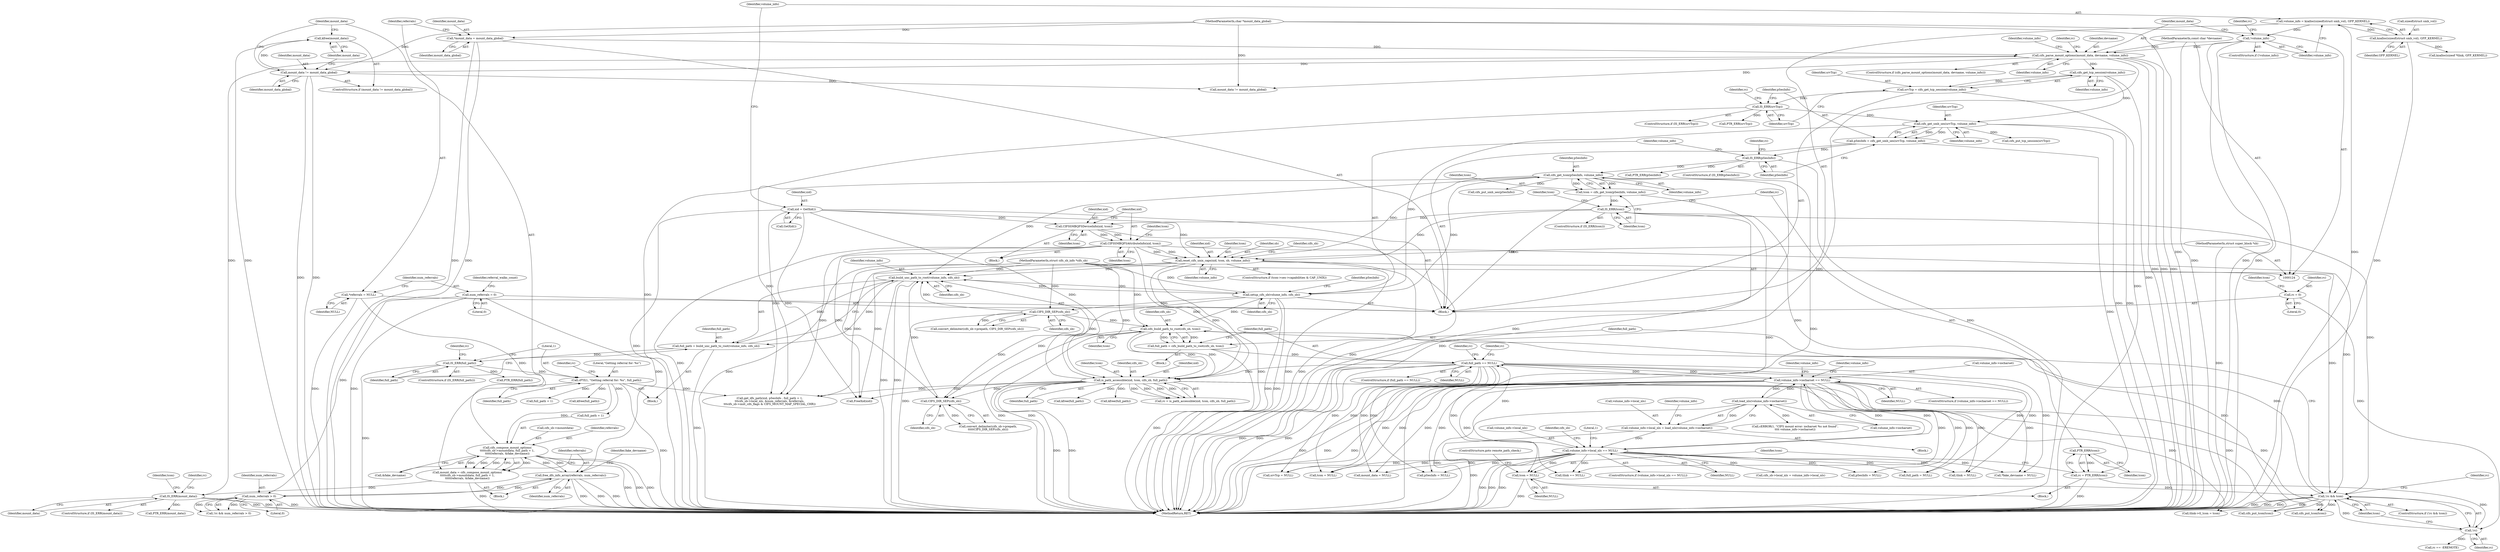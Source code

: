 digraph "0_linux_70945643722ffeac779d2529a348f99567fa5c33@API" {
"1000605" [label="(Call,kfree(mount_data))"];
"1000602" [label="(Call,mount_data != mount_data_global)"];
"1000192" [label="(Call,cifs_parse_mount_options(mount_data, devname, volume_info))"];
"1000138" [label="(Call,*mount_data = mount_data_global)"];
"1000127" [label="(MethodParameterIn,char *mount_data_global)"];
"1000627" [label="(Call,IS_ERR(mount_data))"];
"1000607" [label="(Call,mount_data = cifs_compose_mount_options(\n\t\t\t\t\tcifs_sb->mountdata, full_path + 1,\n\t\t\t\t\treferrals, &fake_devname))"];
"1000609" [label="(Call,cifs_compose_mount_options(\n\t\t\t\t\tcifs_sb->mountdata, full_path + 1,\n\t\t\t\t\treferrals, &fake_devname))"];
"1000565" [label="(Call,cFYI(1, \"Getting referral for: %s\", full_path))"];
"1000557" [label="(Call,IS_ERR(full_path))"];
"1000551" [label="(Call,full_path = build_unc_path_to_root(volume_info, cifs_sb))"];
"1000553" [label="(Call,build_unc_path_to_root(volume_info, cifs_sb))"];
"1000375" [label="(Call,reset_cifs_unix_caps(xid, tcon, sb, volume_info))"];
"1000364" [label="(Call,CIFSSMBQFSAttributeInfo(xid, tcon))"];
"1000361" [label="(Call,CIFSSMBQFSDeviceInfo(xid, tcon))"];
"1000173" [label="(Call,xid = GetXid())"];
"1000344" [label="(Call,IS_ERR(tcon))"];
"1000338" [label="(Call,tcon = cifs_get_tcon(pSesInfo, volume_info))"];
"1000340" [label="(Call,cifs_get_tcon(pSesInfo, volume_info))"];
"1000302" [label="(Call,IS_ERR(pSesInfo))"];
"1000296" [label="(Call,pSesInfo = cifs_get_smb_ses(srvTcp, volume_info))"];
"1000298" [label="(Call,cifs_get_smb_ses(srvTcp, volume_info))"];
"1000288" [label="(Call,IS_ERR(srvTcp))"];
"1000283" [label="(Call,srvTcp = cifs_get_tcp_session(volume_info))"];
"1000285" [label="(Call,cifs_get_tcp_session(volume_info))"];
"1000313" [label="(Call,setup_cifs_sb(volume_info, cifs_sb))"];
"1000126" [label="(MethodParameterIn,struct cifs_sb_info *cifs_sb)"];
"1000125" [label="(MethodParameterIn,struct super_block *sb)"];
"1000549" [label="(Call,CIFS_DIR_SEP(cifs_sb))"];
"1000501" [label="(Call,is_path_accessible(xid, tcon, cifs_sb, full_path))"];
"1000486" [label="(Call,cifs_build_path_to_root(cifs_sb, tcon))"];
"1000398" [label="(Call,CIFS_DIR_SEP(cifs_sb))"];
"1000479" [label="(Call,!rc && tcon)"];
"1000480" [label="(Call,!rc)"];
"1000347" [label="(Call,rc = PTR_ERR(tcon))"];
"1000349" [label="(Call,PTR_ERR(tcon))"];
"1000155" [label="(Call,rc = 0)"];
"1000351" [label="(Call,tcon = NULL)"];
"1000259" [label="(Call,volume_info->local_nls == NULL)"];
"1000250" [label="(Call,volume_info->local_nls = load_nls(volume_info->iocharset))"];
"1000254" [label="(Call,load_nls(volume_info->iocharset))"];
"1000237" [label="(Call,volume_info->iocharset == NULL)"];
"1000490" [label="(Call,full_path == NULL)"];
"1000484" [label="(Call,full_path = cifs_build_path_to_root(cifs_sb, tcon))"];
"1000143" [label="(Call,*referrals = NULL)"];
"1000619" [label="(Call,free_dfs_info_array(referrals, num_referrals))"];
"1000147" [label="(Call,num_referrals = 0)"];
"1000593" [label="(Call,num_referrals > 0)"];
"1000128" [label="(MethodParameterIn,const char *devname)"];
"1000183" [label="(Call,!volume_info)"];
"1000176" [label="(Call,volume_info = kzalloc(sizeof(struct smb_vol), GFP_KERNEL))"];
"1000178" [label="(Call,kzalloc(sizeof(struct smb_vol), GFP_KERNEL))"];
"1000379" [label="(Identifier,volume_info)"];
"1000309" [label="(Call,pSesInfo = NULL)"];
"1000360" [label="(Block,)"];
"1000249" [label="(Block,)"];
"1000339" [label="(Identifier,tcon)"];
"1000145" [label="(Identifier,NULL)"];
"1000567" [label="(Literal,\"Getting referral for: %s\")"];
"1000752" [label="(Call,cifs_put_tcp_session(srvTcp))"];
"1000516" [label="(Call,kfree(full_path))"];
"1000660" [label="(Call,kzalloc(sizeof *tlink, GFP_KERNEL))"];
"1000376" [label="(Identifier,xid)"];
"1000486" [label="(Call,cifs_build_path_to_root(cifs_sb, tcon))"];
"1000193" [label="(Identifier,mount_data)"];
"1000617" [label="(Call,&fake_devname)"];
"1000183" [label="(Call,!volume_info)"];
"1000604" [label="(Identifier,mount_data_global)"];
"1000682" [label="(Call,tlink->tl_tcon = tcon)"];
"1000598" [label="(Call,*fake_devname = NULL)"];
"1000285" [label="(Call,cifs_get_tcp_session(volume_info))"];
"1000287" [label="(ControlStructure,if (IS_ERR(srvTcp)))"];
"1000666" [label="(Call,tlink == NULL)"];
"1000265" [label="(Call,cERROR(1, \"CIFS mount error: iocharset %s not found\",\n\t\t\t\t volume_info->iocharset))"];
"1000170" [label="(Call,tlink = NULL)"];
"1000640" [label="(Call,cifs_put_tcon(tcon))"];
"1000258" [label="(ControlStructure,if (volume_info->local_nls == NULL))"];
"1000364" [label="(Call,CIFSSMBQFSAttributeInfo(xid, tcon))"];
"1000346" [label="(Block,)"];
"1000181" [label="(Identifier,GFP_KERNEL)"];
"1000595" [label="(Literal,0)"];
"1000594" [label="(Identifier,num_referrals)"];
"1000194" [label="(Identifier,devname)"];
"1000159" [label="(Identifier,tcon)"];
"1000343" [label="(ControlStructure,if (IS_ERR(tcon)))"];
"1000255" [label="(Call,volume_info->iocharset)"];
"1000263" [label="(Identifier,NULL)"];
"1000276" [label="(Call,cifs_sb->local_nls = volume_info->local_nls)"];
"1000362" [label="(Identifier,xid)"];
"1000254" [label="(Call,load_nls(volume_info->iocharset))"];
"1000158" [label="(Call,tcon = NULL)"];
"1000341" [label="(Identifier,pSesInfo)"];
"1000574" [label="(Call,full_path + 1)"];
"1000351" [label="(Call,tcon = NULL)"];
"1000500" [label="(Identifier,rc)"];
"1000628" [label="(Identifier,mount_data)"];
"1000488" [label="(Identifier,tcon)"];
"1000251" [label="(Call,volume_info->local_nls)"];
"1000179" [label="(Call,sizeof(struct smb_vol))"];
"1000260" [label="(Call,volume_info->local_nls)"];
"1000571" [label="(Call,get_dfs_path(xid, pSesInfo , full_path + 1,\n\t\t\tcifs_sb->local_nls, &num_referrals, &referrals,\n\t\t\tcifs_sb->mnt_cifs_flags & CIFS_MOUNT_MAP_SPECIAL_CHR))"];
"1000139" [label="(Identifier,mount_data)"];
"1000759" [label="(Call,FreeXid(xid))"];
"1000499" [label="(Call,rc = is_path_accessible(xid, tcon, cifs_sb, full_path))"];
"1000602" [label="(Call,mount_data != mount_data_global)"];
"1000483" [label="(Block,)"];
"1000505" [label="(Identifier,full_path)"];
"1000551" [label="(Call,full_path = build_unc_path_to_root(volume_info, cifs_sb))"];
"1000596" [label="(Block,)"];
"1000609" [label="(Call,cifs_compose_mount_options(\n\t\t\t\t\tcifs_sb->mountdata, full_path + 1,\n\t\t\t\t\treferrals, &fake_devname))"];
"1000347" [label="(Call,rc = PTR_ERR(tcon))"];
"1000554" [label="(Identifier,volume_info)"];
"1000283" [label="(Call,srvTcp = cifs_get_tcp_session(volume_info))"];
"1000192" [label="(Call,cifs_parse_mount_options(mount_data, devname, volume_info))"];
"1000503" [label="(Identifier,tcon)"];
"1000491" [label="(Identifier,full_path)"];
"1000286" [label="(Identifier,volume_info)"];
"1000565" [label="(Call,cFYI(1, \"Getting referral for: %s\", full_path))"];
"1000398" [label="(Call,CIFS_DIR_SEP(cifs_sb))"];
"1000504" [label="(Identifier,cifs_sb)"];
"1000278" [label="(Identifier,cifs_sb)"];
"1000487" [label="(Identifier,cifs_sb)"];
"1000237" [label="(Call,volume_info->iocharset == NULL)"];
"1000352" [label="(Identifier,tcon)"];
"1000526" [label="(Block,)"];
"1000624" [label="(Call,kfree(full_path))"];
"1000315" [label="(Identifier,cifs_sb)"];
"1000296" [label="(Call,pSesInfo = cifs_get_smb_ses(srvTcp, volume_info))"];
"1000284" [label="(Identifier,srvTcp)"];
"1000175" [label="(Call,GetXid())"];
"1000338" [label="(Call,tcon = cifs_get_tcon(pSesInfo, volume_info))"];
"1000164" [label="(Call,srvTcp = NULL)"];
"1000245" [label="(Identifier,volume_info)"];
"1000485" [label="(Identifier,full_path)"];
"1000147" [label="(Call,num_referrals = 0)"];
"1000261" [label="(Identifier,volume_info)"];
"1000297" [label="(Identifier,pSesInfo)"];
"1000292" [label="(Identifier,rc)"];
"1000480" [label="(Call,!rc)"];
"1000557" [label="(Call,IS_ERR(full_path))"];
"1000639" [label="(Identifier,tcon)"];
"1000138" [label="(Call,*mount_data = mount_data_global)"];
"1000502" [label="(Identifier,xid)"];
"1000252" [label="(Identifier,volume_info)"];
"1000626" [label="(ControlStructure,if (IS_ERR(mount_data)))"];
"1000394" [label="(Call,convert_delimiter(cifs_sb->prepath, CIFS_DIR_SEP(cifs_sb)))"];
"1000157" [label="(Literal,0)"];
"1000363" [label="(Identifier,tcon)"];
"1000349" [label="(Call,PTR_ERR(tcon))"];
"1000632" [label="(Call,PTR_ERR(mount_data))"];
"1000377" [label="(Identifier,tcon)"];
"1000173" [label="(Call,xid = GetXid())"];
"1000156" [label="(Identifier,rc)"];
"1000568" [label="(Identifier,full_path)"];
"1000371" [label="(Identifier,tcon)"];
"1000484" [label="(Call,full_path = cifs_build_path_to_root(cifs_sb, tcon))"];
"1000634" [label="(Call,mount_data = NULL)"];
"1000182" [label="(ControlStructure,if (!volume_info))"];
"1000187" [label="(Identifier,rc)"];
"1000590" [label="(Call,!rc && num_referrals > 0)"];
"1000490" [label="(Call,full_path == NULL)"];
"1000489" [label="(ControlStructure,if (full_path == NULL))"];
"1000562" [label="(Call,PTR_ERR(full_path))"];
"1000302" [label="(Call,IS_ERR(pSesInfo))"];
"1000566" [label="(Literal,1)"];
"1000344" [label="(Call,IS_ERR(tcon))"];
"1000241" [label="(Identifier,NULL)"];
"1000140" [label="(Identifier,mount_data_global)"];
"1000561" [label="(Identifier,rc)"];
"1000555" [label="(Identifier,cifs_sb)"];
"1000161" [label="(Call,pSesInfo = NULL)"];
"1000608" [label="(Identifier,mount_data)"];
"1000340" [label="(Call,cifs_get_tcon(pSesInfo, volume_info))"];
"1000570" [label="(Identifier,rc)"];
"1000350" [label="(Identifier,tcon)"];
"1000354" [label="(ControlStructure,goto remote_path_check;)"];
"1000236" [label="(ControlStructure,if (volume_info->iocharset == NULL))"];
"1000303" [label="(Identifier,pSesInfo)"];
"1000492" [label="(Identifier,NULL)"];
"1000763" [label="(MethodReturn,RET)"];
"1000342" [label="(Identifier,volume_info)"];
"1000549" [label="(Call,CIFS_DIR_SEP(cifs_sb))"];
"1000319" [label="(Identifier,pSesInfo)"];
"1000155" [label="(Call,rc = 0)"];
"1000603" [label="(Identifier,mount_data)"];
"1000601" [label="(ControlStructure,if (mount_data != mount_data_global))"];
"1000204" [label="(Identifier,volume_info)"];
"1000144" [label="(Identifier,referrals)"];
"1000737" [label="(Call,mount_data != mount_data_global)"];
"1000143" [label="(Call,*referrals = NULL)"];
"1000177" [label="(Identifier,volume_info)"];
"1000399" [label="(Identifier,cifs_sb)"];
"1000293" [label="(Call,PTR_ERR(srvTcp))"];
"1000522" [label="(Call,rc == -EREMOTE)"];
"1000167" [label="(Call,full_path = NULL)"];
"1000184" [label="(Identifier,volume_info)"];
"1000631" [label="(Identifier,rc)"];
"1000195" [label="(Identifier,volume_info)"];
"1000314" [label="(Identifier,volume_info)"];
"1000606" [label="(Identifier,mount_data)"];
"1000174" [label="(Identifier,xid)"];
"1000481" [label="(Identifier,rc)"];
"1000128" [label="(MethodParameterIn,const char *devname)"];
"1000552" [label="(Identifier,full_path)"];
"1000519" [label="(Call,kfree(full_path))"];
"1000616" [label="(Identifier,referrals)"];
"1000358" [label="(Identifier,tcon)"];
"1000298" [label="(Call,cifs_get_smb_ses(srvTcp, volume_info))"];
"1000238" [label="(Call,volume_info->iocharset)"];
"1000191" [label="(ControlStructure,if (cifs_parse_mount_options(mount_data, devname, volume_info)))"];
"1000605" [label="(Call,kfree(mount_data))"];
"1000365" [label="(Identifier,xid)"];
"1000149" [label="(Literal,0)"];
"1000482" [label="(Identifier,tcon)"];
"1000744" [label="(Call,cifs_put_tcon(tcon))"];
"1000479" [label="(Call,!rc && tcon)"];
"1000129" [label="(Block,)"];
"1000313" [label="(Call,setup_cifs_sb(volume_info, cifs_sb))"];
"1000366" [label="(Identifier,tcon)"];
"1000361" [label="(Call,CIFSSMBQFSDeviceInfo(xid, tcon))"];
"1000523" [label="(Identifier,rc)"];
"1000266" [label="(Literal,1)"];
"1000749" [label="(Call,cifs_put_smb_ses(pSesInfo))"];
"1000621" [label="(Identifier,num_referrals)"];
"1000300" [label="(Identifier,volume_info)"];
"1000495" [label="(Identifier,rc)"];
"1000348" [label="(Identifier,rc)"];
"1000353" [label="(Identifier,NULL)"];
"1000558" [label="(Identifier,full_path)"];
"1000610" [label="(Call,cifs_sb->mountdata)"];
"1000550" [label="(Identifier,cifs_sb)"];
"1000306" [label="(Identifier,rc)"];
"1000553" [label="(Call,build_unc_path_to_root(volume_info, cifs_sb))"];
"1000250" [label="(Call,volume_info->local_nls = load_nls(volume_info->iocharset))"];
"1000176" [label="(Call,volume_info = kzalloc(sizeof(struct smb_vol), GFP_KERNEL))"];
"1000288" [label="(Call,IS_ERR(srvTcp))"];
"1000152" [label="(Identifier,referral_walks_count)"];
"1000126" [label="(MethodParameterIn,struct cifs_sb_info *cifs_sb)"];
"1000299" [label="(Identifier,srvTcp)"];
"1000627" [label="(Call,IS_ERR(mount_data))"];
"1000127" [label="(MethodParameterIn,char *mount_data_global)"];
"1000148" [label="(Identifier,num_referrals)"];
"1000198" [label="(Identifier,rc)"];
"1000125" [label="(MethodParameterIn,struct super_block *sb)"];
"1000378" [label="(Identifier,sb)"];
"1000619" [label="(Call,free_dfs_info_array(referrals, num_referrals))"];
"1000478" [label="(ControlStructure,if (!rc && tcon))"];
"1000289" [label="(Identifier,srvTcp)"];
"1000178" [label="(Call,kzalloc(sizeof(struct smb_vol), GFP_KERNEL))"];
"1000259" [label="(Call,volume_info->local_nls == NULL)"];
"1000390" [label="(Identifier,cifs_sb)"];
"1000375" [label="(Call,reset_cifs_unix_caps(xid, tcon, sb, volume_info))"];
"1000307" [label="(Call,PTR_ERR(pSesInfo))"];
"1000367" [label="(ControlStructure,if (tcon->ses->capabilities & CAP_UNIX))"];
"1000613" [label="(Call,full_path + 1)"];
"1000501" [label="(Call,is_path_accessible(xid, tcon, cifs_sb, full_path))"];
"1000301" [label="(ControlStructure,if (IS_ERR(pSesInfo)))"];
"1000623" [label="(Identifier,fake_devname)"];
"1000607" [label="(Call,mount_data = cifs_compose_mount_options(\n\t\t\t\t\tcifs_sb->mountdata, full_path + 1,\n\t\t\t\t\treferrals, &fake_devname))"];
"1000545" [label="(Call,convert_delimiter(cifs_sb->prepath,\n\t\t\t\t\tCIFS_DIR_SEP(cifs_sb)))"];
"1000620" [label="(Identifier,referrals)"];
"1000593" [label="(Call,num_referrals > 0)"];
"1000345" [label="(Identifier,tcon)"];
"1000556" [label="(ControlStructure,if (IS_ERR(full_path)))"];
"1000605" -> "1000601"  [label="AST: "];
"1000605" -> "1000606"  [label="CFG: "];
"1000606" -> "1000605"  [label="AST: "];
"1000608" -> "1000605"  [label="CFG: "];
"1000605" -> "1000763"  [label="DDG: "];
"1000602" -> "1000605"  [label="DDG: "];
"1000602" -> "1000601"  [label="AST: "];
"1000602" -> "1000604"  [label="CFG: "];
"1000603" -> "1000602"  [label="AST: "];
"1000604" -> "1000602"  [label="AST: "];
"1000606" -> "1000602"  [label="CFG: "];
"1000608" -> "1000602"  [label="CFG: "];
"1000602" -> "1000763"  [label="DDG: "];
"1000602" -> "1000763"  [label="DDG: "];
"1000192" -> "1000602"  [label="DDG: "];
"1000127" -> "1000602"  [label="DDG: "];
"1000602" -> "1000737"  [label="DDG: "];
"1000192" -> "1000191"  [label="AST: "];
"1000192" -> "1000195"  [label="CFG: "];
"1000193" -> "1000192"  [label="AST: "];
"1000194" -> "1000192"  [label="AST: "];
"1000195" -> "1000192"  [label="AST: "];
"1000198" -> "1000192"  [label="CFG: "];
"1000204" -> "1000192"  [label="CFG: "];
"1000192" -> "1000763"  [label="DDG: "];
"1000192" -> "1000763"  [label="DDG: "];
"1000192" -> "1000763"  [label="DDG: "];
"1000192" -> "1000763"  [label="DDG: "];
"1000138" -> "1000192"  [label="DDG: "];
"1000627" -> "1000192"  [label="DDG: "];
"1000128" -> "1000192"  [label="DDG: "];
"1000183" -> "1000192"  [label="DDG: "];
"1000192" -> "1000285"  [label="DDG: "];
"1000192" -> "1000737"  [label="DDG: "];
"1000138" -> "1000129"  [label="AST: "];
"1000138" -> "1000140"  [label="CFG: "];
"1000139" -> "1000138"  [label="AST: "];
"1000140" -> "1000138"  [label="AST: "];
"1000144" -> "1000138"  [label="CFG: "];
"1000138" -> "1000763"  [label="DDG: "];
"1000138" -> "1000763"  [label="DDG: "];
"1000127" -> "1000138"  [label="DDG: "];
"1000127" -> "1000124"  [label="AST: "];
"1000127" -> "1000763"  [label="DDG: "];
"1000127" -> "1000737"  [label="DDG: "];
"1000627" -> "1000626"  [label="AST: "];
"1000627" -> "1000628"  [label="CFG: "];
"1000628" -> "1000627"  [label="AST: "];
"1000631" -> "1000627"  [label="CFG: "];
"1000639" -> "1000627"  [label="CFG: "];
"1000627" -> "1000763"  [label="DDG: "];
"1000627" -> "1000763"  [label="DDG: "];
"1000607" -> "1000627"  [label="DDG: "];
"1000627" -> "1000632"  [label="DDG: "];
"1000607" -> "1000596"  [label="AST: "];
"1000607" -> "1000609"  [label="CFG: "];
"1000608" -> "1000607"  [label="AST: "];
"1000609" -> "1000607"  [label="AST: "];
"1000620" -> "1000607"  [label="CFG: "];
"1000607" -> "1000763"  [label="DDG: "];
"1000609" -> "1000607"  [label="DDG: "];
"1000609" -> "1000607"  [label="DDG: "];
"1000609" -> "1000607"  [label="DDG: "];
"1000609" -> "1000607"  [label="DDG: "];
"1000609" -> "1000617"  [label="CFG: "];
"1000610" -> "1000609"  [label="AST: "];
"1000613" -> "1000609"  [label="AST: "];
"1000616" -> "1000609"  [label="AST: "];
"1000617" -> "1000609"  [label="AST: "];
"1000609" -> "1000763"  [label="DDG: "];
"1000609" -> "1000763"  [label="DDG: "];
"1000609" -> "1000763"  [label="DDG: "];
"1000565" -> "1000609"  [label="DDG: "];
"1000143" -> "1000609"  [label="DDG: "];
"1000619" -> "1000609"  [label="DDG: "];
"1000609" -> "1000619"  [label="DDG: "];
"1000565" -> "1000526"  [label="AST: "];
"1000565" -> "1000568"  [label="CFG: "];
"1000566" -> "1000565"  [label="AST: "];
"1000567" -> "1000565"  [label="AST: "];
"1000568" -> "1000565"  [label="AST: "];
"1000570" -> "1000565"  [label="CFG: "];
"1000565" -> "1000763"  [label="DDG: "];
"1000557" -> "1000565"  [label="DDG: "];
"1000565" -> "1000571"  [label="DDG: "];
"1000565" -> "1000574"  [label="DDG: "];
"1000565" -> "1000613"  [label="DDG: "];
"1000565" -> "1000624"  [label="DDG: "];
"1000557" -> "1000556"  [label="AST: "];
"1000557" -> "1000558"  [label="CFG: "];
"1000558" -> "1000557"  [label="AST: "];
"1000561" -> "1000557"  [label="CFG: "];
"1000566" -> "1000557"  [label="CFG: "];
"1000557" -> "1000763"  [label="DDG: "];
"1000551" -> "1000557"  [label="DDG: "];
"1000557" -> "1000562"  [label="DDG: "];
"1000551" -> "1000526"  [label="AST: "];
"1000551" -> "1000553"  [label="CFG: "];
"1000552" -> "1000551"  [label="AST: "];
"1000553" -> "1000551"  [label="AST: "];
"1000558" -> "1000551"  [label="CFG: "];
"1000551" -> "1000763"  [label="DDG: "];
"1000553" -> "1000551"  [label="DDG: "];
"1000553" -> "1000551"  [label="DDG: "];
"1000553" -> "1000555"  [label="CFG: "];
"1000554" -> "1000553"  [label="AST: "];
"1000555" -> "1000553"  [label="AST: "];
"1000553" -> "1000763"  [label="DDG: "];
"1000553" -> "1000763"  [label="DDG: "];
"1000553" -> "1000313"  [label="DDG: "];
"1000375" -> "1000553"  [label="DDG: "];
"1000340" -> "1000553"  [label="DDG: "];
"1000549" -> "1000553"  [label="DDG: "];
"1000313" -> "1000553"  [label="DDG: "];
"1000501" -> "1000553"  [label="DDG: "];
"1000398" -> "1000553"  [label="DDG: "];
"1000126" -> "1000553"  [label="DDG: "];
"1000375" -> "1000367"  [label="AST: "];
"1000375" -> "1000379"  [label="CFG: "];
"1000376" -> "1000375"  [label="AST: "];
"1000377" -> "1000375"  [label="AST: "];
"1000378" -> "1000375"  [label="AST: "];
"1000379" -> "1000375"  [label="AST: "];
"1000390" -> "1000375"  [label="CFG: "];
"1000375" -> "1000763"  [label="DDG: "];
"1000375" -> "1000763"  [label="DDG: "];
"1000375" -> "1000763"  [label="DDG: "];
"1000364" -> "1000375"  [label="DDG: "];
"1000364" -> "1000375"  [label="DDG: "];
"1000173" -> "1000375"  [label="DDG: "];
"1000344" -> "1000375"  [label="DDG: "];
"1000125" -> "1000375"  [label="DDG: "];
"1000340" -> "1000375"  [label="DDG: "];
"1000375" -> "1000479"  [label="DDG: "];
"1000375" -> "1000501"  [label="DDG: "];
"1000375" -> "1000571"  [label="DDG: "];
"1000375" -> "1000759"  [label="DDG: "];
"1000364" -> "1000360"  [label="AST: "];
"1000364" -> "1000366"  [label="CFG: "];
"1000365" -> "1000364"  [label="AST: "];
"1000366" -> "1000364"  [label="AST: "];
"1000371" -> "1000364"  [label="CFG: "];
"1000364" -> "1000763"  [label="DDG: "];
"1000361" -> "1000364"  [label="DDG: "];
"1000361" -> "1000364"  [label="DDG: "];
"1000364" -> "1000479"  [label="DDG: "];
"1000364" -> "1000501"  [label="DDG: "];
"1000364" -> "1000571"  [label="DDG: "];
"1000364" -> "1000759"  [label="DDG: "];
"1000361" -> "1000360"  [label="AST: "];
"1000361" -> "1000363"  [label="CFG: "];
"1000362" -> "1000361"  [label="AST: "];
"1000363" -> "1000361"  [label="AST: "];
"1000365" -> "1000361"  [label="CFG: "];
"1000361" -> "1000763"  [label="DDG: "];
"1000173" -> "1000361"  [label="DDG: "];
"1000344" -> "1000361"  [label="DDG: "];
"1000173" -> "1000129"  [label="AST: "];
"1000173" -> "1000175"  [label="CFG: "];
"1000174" -> "1000173"  [label="AST: "];
"1000175" -> "1000173"  [label="AST: "];
"1000177" -> "1000173"  [label="CFG: "];
"1000173" -> "1000763"  [label="DDG: "];
"1000173" -> "1000501"  [label="DDG: "];
"1000173" -> "1000571"  [label="DDG: "];
"1000173" -> "1000759"  [label="DDG: "];
"1000344" -> "1000343"  [label="AST: "];
"1000344" -> "1000345"  [label="CFG: "];
"1000345" -> "1000344"  [label="AST: "];
"1000348" -> "1000344"  [label="CFG: "];
"1000358" -> "1000344"  [label="CFG: "];
"1000344" -> "1000763"  [label="DDG: "];
"1000338" -> "1000344"  [label="DDG: "];
"1000344" -> "1000349"  [label="DDG: "];
"1000344" -> "1000479"  [label="DDG: "];
"1000338" -> "1000129"  [label="AST: "];
"1000338" -> "1000340"  [label="CFG: "];
"1000339" -> "1000338"  [label="AST: "];
"1000340" -> "1000338"  [label="AST: "];
"1000345" -> "1000338"  [label="CFG: "];
"1000338" -> "1000763"  [label="DDG: "];
"1000340" -> "1000338"  [label="DDG: "];
"1000340" -> "1000338"  [label="DDG: "];
"1000340" -> "1000342"  [label="CFG: "];
"1000341" -> "1000340"  [label="AST: "];
"1000342" -> "1000340"  [label="AST: "];
"1000340" -> "1000763"  [label="DDG: "];
"1000340" -> "1000763"  [label="DDG: "];
"1000302" -> "1000340"  [label="DDG: "];
"1000313" -> "1000340"  [label="DDG: "];
"1000340" -> "1000571"  [label="DDG: "];
"1000340" -> "1000749"  [label="DDG: "];
"1000302" -> "1000301"  [label="AST: "];
"1000302" -> "1000303"  [label="CFG: "];
"1000303" -> "1000302"  [label="AST: "];
"1000306" -> "1000302"  [label="CFG: "];
"1000314" -> "1000302"  [label="CFG: "];
"1000302" -> "1000763"  [label="DDG: "];
"1000296" -> "1000302"  [label="DDG: "];
"1000302" -> "1000307"  [label="DDG: "];
"1000296" -> "1000129"  [label="AST: "];
"1000296" -> "1000298"  [label="CFG: "];
"1000297" -> "1000296"  [label="AST: "];
"1000298" -> "1000296"  [label="AST: "];
"1000303" -> "1000296"  [label="CFG: "];
"1000296" -> "1000763"  [label="DDG: "];
"1000298" -> "1000296"  [label="DDG: "];
"1000298" -> "1000296"  [label="DDG: "];
"1000298" -> "1000300"  [label="CFG: "];
"1000299" -> "1000298"  [label="AST: "];
"1000300" -> "1000298"  [label="AST: "];
"1000298" -> "1000763"  [label="DDG: "];
"1000298" -> "1000763"  [label="DDG: "];
"1000288" -> "1000298"  [label="DDG: "];
"1000285" -> "1000298"  [label="DDG: "];
"1000298" -> "1000313"  [label="DDG: "];
"1000298" -> "1000752"  [label="DDG: "];
"1000288" -> "1000287"  [label="AST: "];
"1000288" -> "1000289"  [label="CFG: "];
"1000289" -> "1000288"  [label="AST: "];
"1000292" -> "1000288"  [label="CFG: "];
"1000297" -> "1000288"  [label="CFG: "];
"1000288" -> "1000763"  [label="DDG: "];
"1000283" -> "1000288"  [label="DDG: "];
"1000288" -> "1000293"  [label="DDG: "];
"1000283" -> "1000129"  [label="AST: "];
"1000283" -> "1000285"  [label="CFG: "];
"1000284" -> "1000283"  [label="AST: "];
"1000285" -> "1000283"  [label="AST: "];
"1000289" -> "1000283"  [label="CFG: "];
"1000283" -> "1000763"  [label="DDG: "];
"1000285" -> "1000283"  [label="DDG: "];
"1000285" -> "1000286"  [label="CFG: "];
"1000286" -> "1000285"  [label="AST: "];
"1000285" -> "1000763"  [label="DDG: "];
"1000313" -> "1000129"  [label="AST: "];
"1000313" -> "1000315"  [label="CFG: "];
"1000314" -> "1000313"  [label="AST: "];
"1000315" -> "1000313"  [label="AST: "];
"1000319" -> "1000313"  [label="CFG: "];
"1000313" -> "1000763"  [label="DDG: "];
"1000313" -> "1000763"  [label="DDG: "];
"1000126" -> "1000313"  [label="DDG: "];
"1000313" -> "1000398"  [label="DDG: "];
"1000313" -> "1000486"  [label="DDG: "];
"1000313" -> "1000549"  [label="DDG: "];
"1000126" -> "1000124"  [label="AST: "];
"1000126" -> "1000763"  [label="DDG: "];
"1000126" -> "1000398"  [label="DDG: "];
"1000126" -> "1000486"  [label="DDG: "];
"1000126" -> "1000501"  [label="DDG: "];
"1000126" -> "1000549"  [label="DDG: "];
"1000125" -> "1000124"  [label="AST: "];
"1000125" -> "1000763"  [label="DDG: "];
"1000549" -> "1000545"  [label="AST: "];
"1000549" -> "1000550"  [label="CFG: "];
"1000550" -> "1000549"  [label="AST: "];
"1000545" -> "1000549"  [label="CFG: "];
"1000549" -> "1000545"  [label="DDG: "];
"1000501" -> "1000549"  [label="DDG: "];
"1000398" -> "1000549"  [label="DDG: "];
"1000501" -> "1000499"  [label="AST: "];
"1000501" -> "1000505"  [label="CFG: "];
"1000502" -> "1000501"  [label="AST: "];
"1000503" -> "1000501"  [label="AST: "];
"1000504" -> "1000501"  [label="AST: "];
"1000505" -> "1000501"  [label="AST: "];
"1000499" -> "1000501"  [label="CFG: "];
"1000501" -> "1000763"  [label="DDG: "];
"1000501" -> "1000763"  [label="DDG: "];
"1000501" -> "1000499"  [label="DDG: "];
"1000501" -> "1000499"  [label="DDG: "];
"1000501" -> "1000499"  [label="DDG: "];
"1000501" -> "1000499"  [label="DDG: "];
"1000486" -> "1000501"  [label="DDG: "];
"1000486" -> "1000501"  [label="DDG: "];
"1000490" -> "1000501"  [label="DDG: "];
"1000501" -> "1000516"  [label="DDG: "];
"1000501" -> "1000519"  [label="DDG: "];
"1000501" -> "1000571"  [label="DDG: "];
"1000501" -> "1000640"  [label="DDG: "];
"1000501" -> "1000682"  [label="DDG: "];
"1000501" -> "1000744"  [label="DDG: "];
"1000501" -> "1000759"  [label="DDG: "];
"1000486" -> "1000484"  [label="AST: "];
"1000486" -> "1000488"  [label="CFG: "];
"1000487" -> "1000486"  [label="AST: "];
"1000488" -> "1000486"  [label="AST: "];
"1000484" -> "1000486"  [label="CFG: "];
"1000486" -> "1000763"  [label="DDG: "];
"1000486" -> "1000763"  [label="DDG: "];
"1000486" -> "1000484"  [label="DDG: "];
"1000486" -> "1000484"  [label="DDG: "];
"1000398" -> "1000486"  [label="DDG: "];
"1000479" -> "1000486"  [label="DDG: "];
"1000486" -> "1000744"  [label="DDG: "];
"1000398" -> "1000394"  [label="AST: "];
"1000398" -> "1000399"  [label="CFG: "];
"1000399" -> "1000398"  [label="AST: "];
"1000394" -> "1000398"  [label="CFG: "];
"1000398" -> "1000763"  [label="DDG: "];
"1000398" -> "1000394"  [label="DDG: "];
"1000479" -> "1000478"  [label="AST: "];
"1000479" -> "1000480"  [label="CFG: "];
"1000479" -> "1000482"  [label="CFG: "];
"1000480" -> "1000479"  [label="AST: "];
"1000482" -> "1000479"  [label="AST: "];
"1000485" -> "1000479"  [label="CFG: "];
"1000523" -> "1000479"  [label="CFG: "];
"1000479" -> "1000763"  [label="DDG: "];
"1000479" -> "1000763"  [label="DDG: "];
"1000479" -> "1000763"  [label="DDG: "];
"1000480" -> "1000479"  [label="DDG: "];
"1000351" -> "1000479"  [label="DDG: "];
"1000479" -> "1000640"  [label="DDG: "];
"1000479" -> "1000682"  [label="DDG: "];
"1000479" -> "1000744"  [label="DDG: "];
"1000480" -> "1000481"  [label="CFG: "];
"1000481" -> "1000480"  [label="AST: "];
"1000482" -> "1000480"  [label="CFG: "];
"1000347" -> "1000480"  [label="DDG: "];
"1000155" -> "1000480"  [label="DDG: "];
"1000480" -> "1000522"  [label="DDG: "];
"1000347" -> "1000346"  [label="AST: "];
"1000347" -> "1000349"  [label="CFG: "];
"1000348" -> "1000347"  [label="AST: "];
"1000349" -> "1000347"  [label="AST: "];
"1000352" -> "1000347"  [label="CFG: "];
"1000347" -> "1000763"  [label="DDG: "];
"1000349" -> "1000347"  [label="DDG: "];
"1000349" -> "1000350"  [label="CFG: "];
"1000350" -> "1000349"  [label="AST: "];
"1000155" -> "1000129"  [label="AST: "];
"1000155" -> "1000157"  [label="CFG: "];
"1000156" -> "1000155"  [label="AST: "];
"1000157" -> "1000155"  [label="AST: "];
"1000159" -> "1000155"  [label="CFG: "];
"1000351" -> "1000346"  [label="AST: "];
"1000351" -> "1000353"  [label="CFG: "];
"1000352" -> "1000351"  [label="AST: "];
"1000353" -> "1000351"  [label="AST: "];
"1000354" -> "1000351"  [label="CFG: "];
"1000351" -> "1000763"  [label="DDG: "];
"1000259" -> "1000351"  [label="DDG: "];
"1000237" -> "1000351"  [label="DDG: "];
"1000259" -> "1000258"  [label="AST: "];
"1000259" -> "1000263"  [label="CFG: "];
"1000260" -> "1000259"  [label="AST: "];
"1000263" -> "1000259"  [label="AST: "];
"1000266" -> "1000259"  [label="CFG: "];
"1000278" -> "1000259"  [label="CFG: "];
"1000259" -> "1000763"  [label="DDG: "];
"1000259" -> "1000763"  [label="DDG: "];
"1000259" -> "1000763"  [label="DDG: "];
"1000259" -> "1000158"  [label="DDG: "];
"1000259" -> "1000161"  [label="DDG: "];
"1000259" -> "1000164"  [label="DDG: "];
"1000259" -> "1000167"  [label="DDG: "];
"1000259" -> "1000170"  [label="DDG: "];
"1000259" -> "1000237"  [label="DDG: "];
"1000250" -> "1000259"  [label="DDG: "];
"1000237" -> "1000259"  [label="DDG: "];
"1000259" -> "1000276"  [label="DDG: "];
"1000259" -> "1000309"  [label="DDG: "];
"1000259" -> "1000490"  [label="DDG: "];
"1000259" -> "1000598"  [label="DDG: "];
"1000259" -> "1000634"  [label="DDG: "];
"1000259" -> "1000666"  [label="DDG: "];
"1000250" -> "1000249"  [label="AST: "];
"1000250" -> "1000254"  [label="CFG: "];
"1000251" -> "1000250"  [label="AST: "];
"1000254" -> "1000250"  [label="AST: "];
"1000261" -> "1000250"  [label="CFG: "];
"1000250" -> "1000763"  [label="DDG: "];
"1000254" -> "1000250"  [label="DDG: "];
"1000254" -> "1000255"  [label="CFG: "];
"1000255" -> "1000254"  [label="AST: "];
"1000254" -> "1000763"  [label="DDG: "];
"1000254" -> "1000237"  [label="DDG: "];
"1000237" -> "1000254"  [label="DDG: "];
"1000254" -> "1000265"  [label="DDG: "];
"1000237" -> "1000236"  [label="AST: "];
"1000237" -> "1000241"  [label="CFG: "];
"1000238" -> "1000237"  [label="AST: "];
"1000241" -> "1000237"  [label="AST: "];
"1000245" -> "1000237"  [label="CFG: "];
"1000252" -> "1000237"  [label="CFG: "];
"1000237" -> "1000763"  [label="DDG: "];
"1000237" -> "1000763"  [label="DDG: "];
"1000237" -> "1000763"  [label="DDG: "];
"1000237" -> "1000158"  [label="DDG: "];
"1000237" -> "1000161"  [label="DDG: "];
"1000237" -> "1000164"  [label="DDG: "];
"1000237" -> "1000167"  [label="DDG: "];
"1000237" -> "1000170"  [label="DDG: "];
"1000490" -> "1000237"  [label="DDG: "];
"1000237" -> "1000309"  [label="DDG: "];
"1000237" -> "1000490"  [label="DDG: "];
"1000237" -> "1000598"  [label="DDG: "];
"1000237" -> "1000634"  [label="DDG: "];
"1000237" -> "1000666"  [label="DDG: "];
"1000490" -> "1000489"  [label="AST: "];
"1000490" -> "1000492"  [label="CFG: "];
"1000491" -> "1000490"  [label="AST: "];
"1000492" -> "1000490"  [label="AST: "];
"1000495" -> "1000490"  [label="CFG: "];
"1000500" -> "1000490"  [label="CFG: "];
"1000490" -> "1000763"  [label="DDG: "];
"1000490" -> "1000763"  [label="DDG: "];
"1000490" -> "1000763"  [label="DDG: "];
"1000490" -> "1000158"  [label="DDG: "];
"1000490" -> "1000161"  [label="DDG: "];
"1000490" -> "1000164"  [label="DDG: "];
"1000490" -> "1000167"  [label="DDG: "];
"1000490" -> "1000170"  [label="DDG: "];
"1000484" -> "1000490"  [label="DDG: "];
"1000490" -> "1000598"  [label="DDG: "];
"1000490" -> "1000634"  [label="DDG: "];
"1000490" -> "1000666"  [label="DDG: "];
"1000484" -> "1000483"  [label="AST: "];
"1000485" -> "1000484"  [label="AST: "];
"1000491" -> "1000484"  [label="CFG: "];
"1000484" -> "1000763"  [label="DDG: "];
"1000143" -> "1000129"  [label="AST: "];
"1000143" -> "1000145"  [label="CFG: "];
"1000144" -> "1000143"  [label="AST: "];
"1000145" -> "1000143"  [label="AST: "];
"1000148" -> "1000143"  [label="CFG: "];
"1000143" -> "1000763"  [label="DDG: "];
"1000619" -> "1000596"  [label="AST: "];
"1000619" -> "1000621"  [label="CFG: "];
"1000620" -> "1000619"  [label="AST: "];
"1000621" -> "1000619"  [label="AST: "];
"1000623" -> "1000619"  [label="CFG: "];
"1000619" -> "1000763"  [label="DDG: "];
"1000619" -> "1000763"  [label="DDG: "];
"1000619" -> "1000763"  [label="DDG: "];
"1000619" -> "1000593"  [label="DDG: "];
"1000147" -> "1000619"  [label="DDG: "];
"1000593" -> "1000619"  [label="DDG: "];
"1000147" -> "1000129"  [label="AST: "];
"1000147" -> "1000149"  [label="CFG: "];
"1000148" -> "1000147"  [label="AST: "];
"1000149" -> "1000147"  [label="AST: "];
"1000152" -> "1000147"  [label="CFG: "];
"1000147" -> "1000763"  [label="DDG: "];
"1000147" -> "1000593"  [label="DDG: "];
"1000593" -> "1000590"  [label="AST: "];
"1000593" -> "1000595"  [label="CFG: "];
"1000594" -> "1000593"  [label="AST: "];
"1000595" -> "1000593"  [label="AST: "];
"1000590" -> "1000593"  [label="CFG: "];
"1000593" -> "1000763"  [label="DDG: "];
"1000593" -> "1000590"  [label="DDG: "];
"1000593" -> "1000590"  [label="DDG: "];
"1000128" -> "1000124"  [label="AST: "];
"1000128" -> "1000763"  [label="DDG: "];
"1000183" -> "1000182"  [label="AST: "];
"1000183" -> "1000184"  [label="CFG: "];
"1000184" -> "1000183"  [label="AST: "];
"1000187" -> "1000183"  [label="CFG: "];
"1000193" -> "1000183"  [label="CFG: "];
"1000183" -> "1000763"  [label="DDG: "];
"1000183" -> "1000763"  [label="DDG: "];
"1000176" -> "1000183"  [label="DDG: "];
"1000176" -> "1000129"  [label="AST: "];
"1000176" -> "1000178"  [label="CFG: "];
"1000177" -> "1000176"  [label="AST: "];
"1000178" -> "1000176"  [label="AST: "];
"1000184" -> "1000176"  [label="CFG: "];
"1000176" -> "1000763"  [label="DDG: "];
"1000178" -> "1000176"  [label="DDG: "];
"1000178" -> "1000181"  [label="CFG: "];
"1000179" -> "1000178"  [label="AST: "];
"1000181" -> "1000178"  [label="AST: "];
"1000178" -> "1000763"  [label="DDG: "];
"1000178" -> "1000660"  [label="DDG: "];
}
